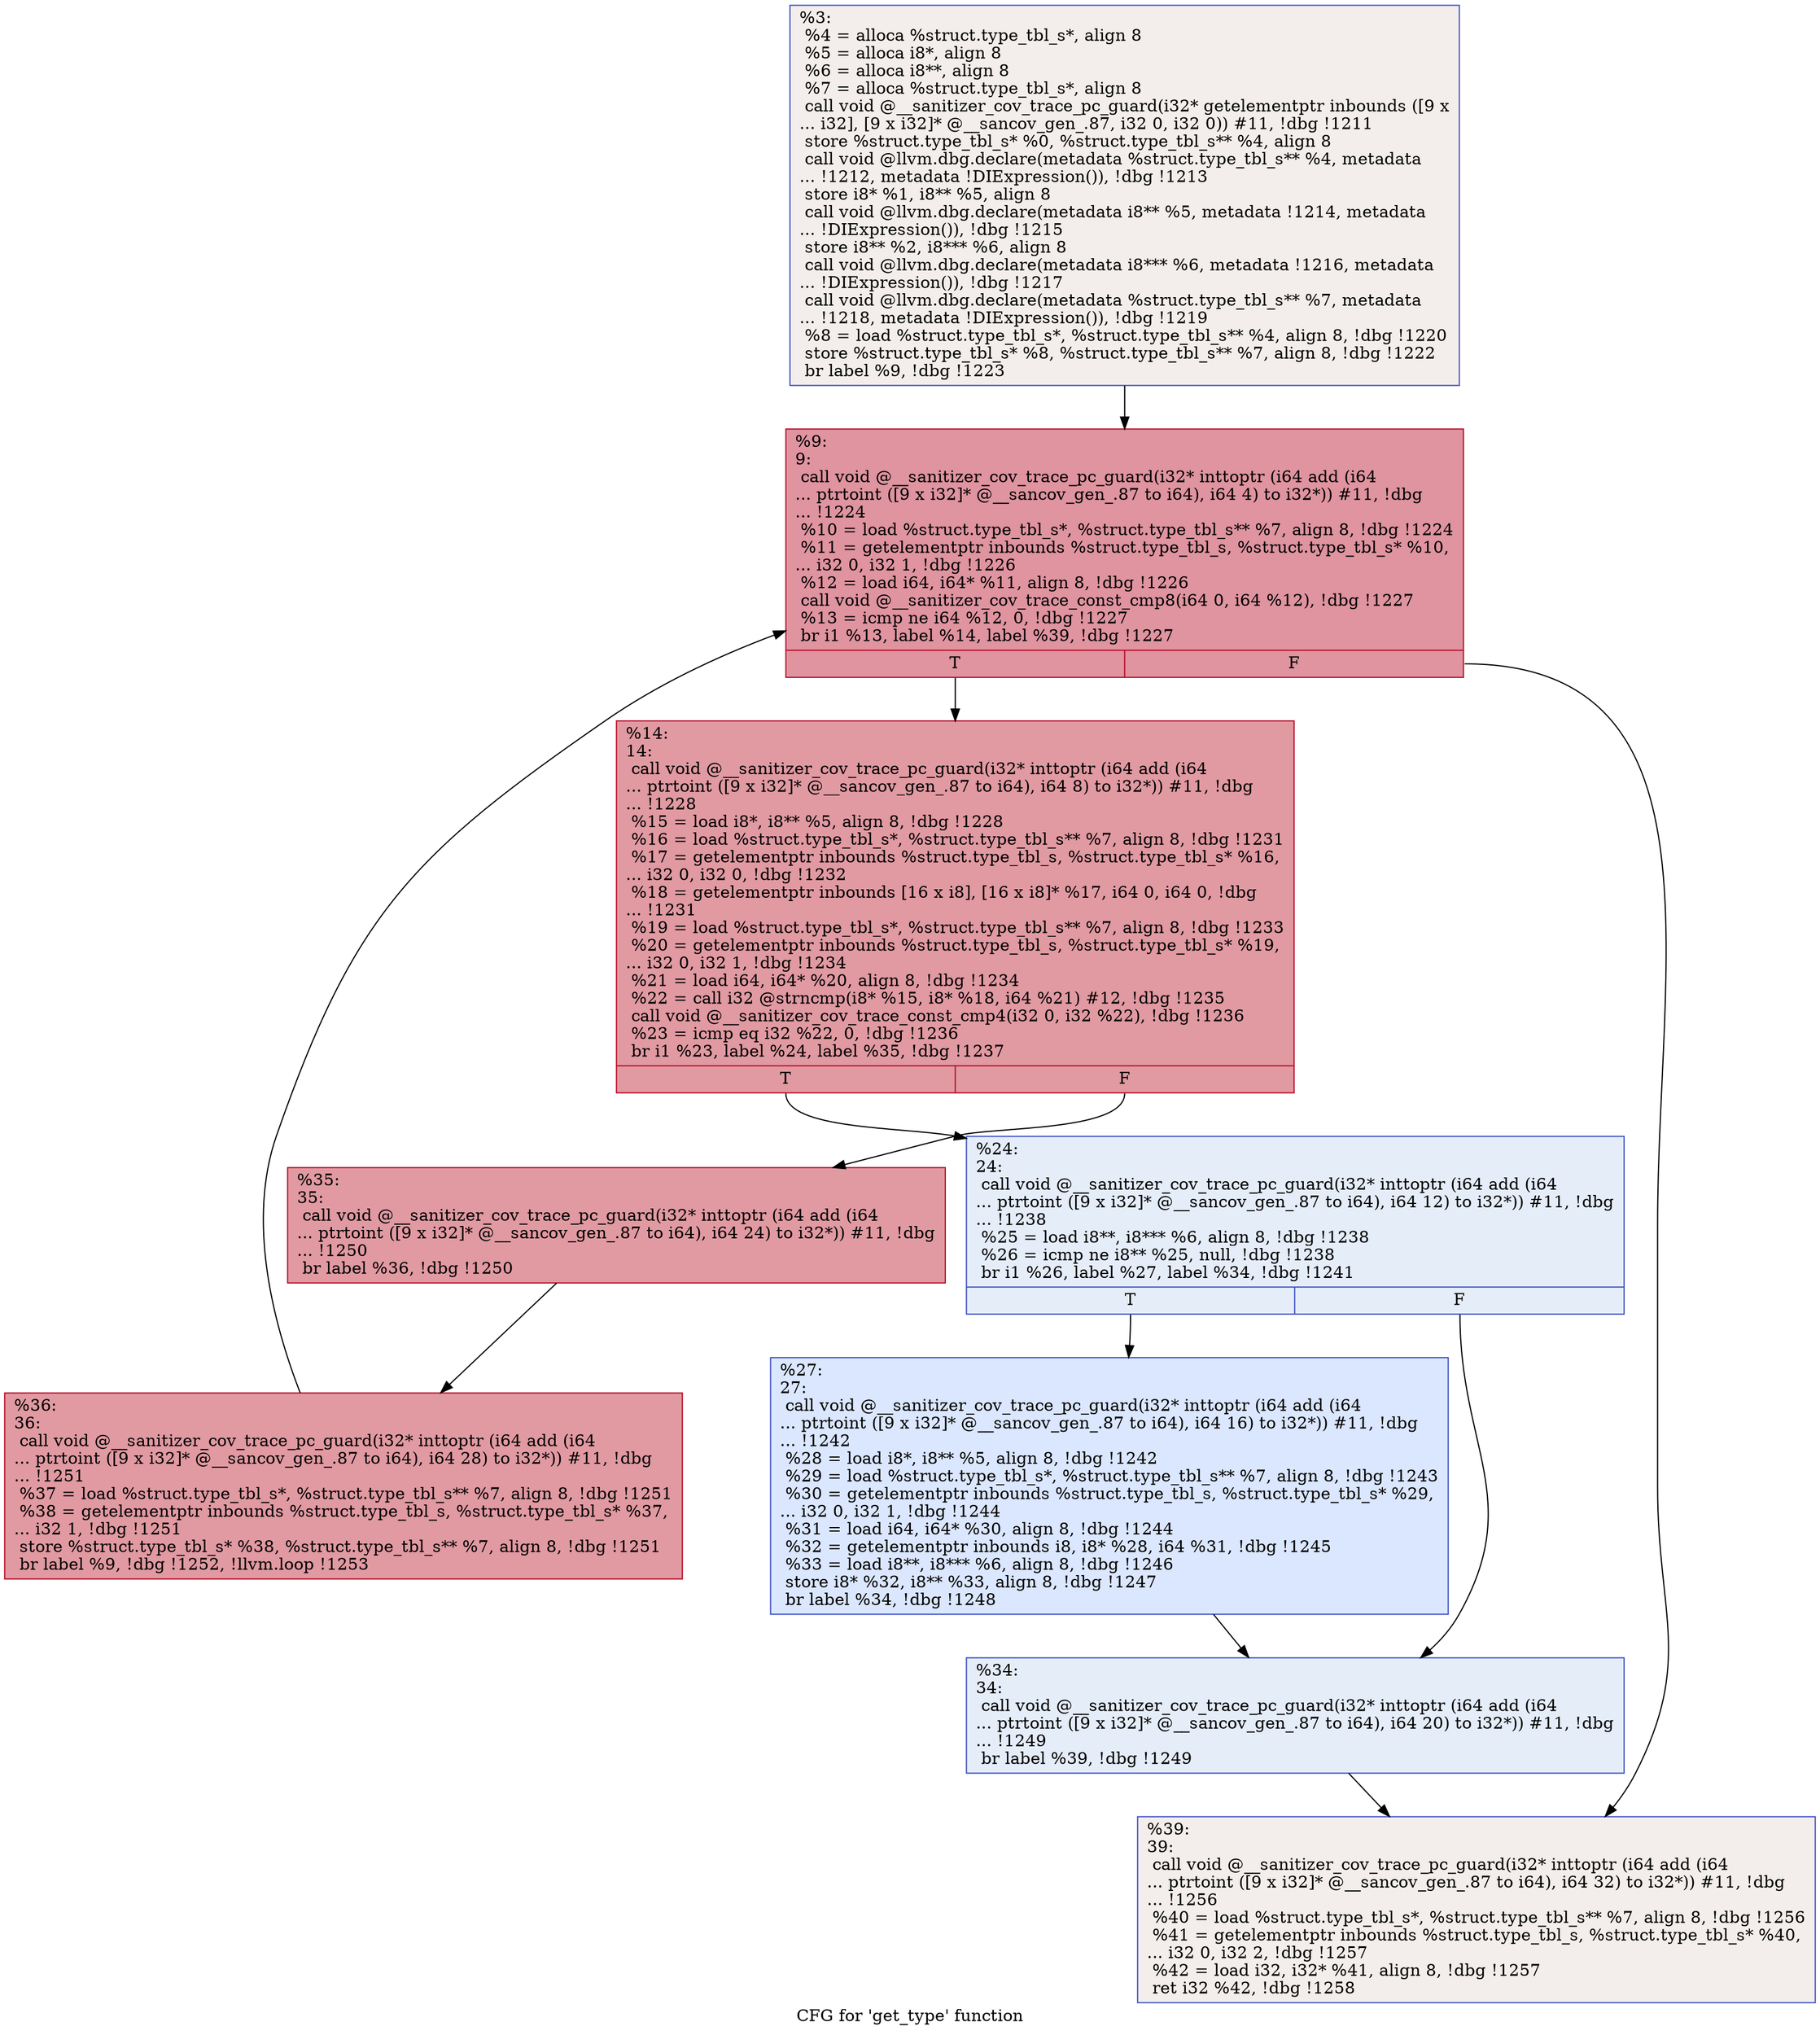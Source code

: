 digraph "CFG for 'get_type' function" {
	label="CFG for 'get_type' function";

	Node0x55555593f8b0 [shape=record,color="#3d50c3ff", style=filled, fillcolor="#e5d8d170",label="{%3:\l  %4 = alloca %struct.type_tbl_s*, align 8\l  %5 = alloca i8*, align 8\l  %6 = alloca i8**, align 8\l  %7 = alloca %struct.type_tbl_s*, align 8\l  call void @__sanitizer_cov_trace_pc_guard(i32* getelementptr inbounds ([9 x\l... i32], [9 x i32]* @__sancov_gen_.87, i32 0, i32 0)) #11, !dbg !1211\l  store %struct.type_tbl_s* %0, %struct.type_tbl_s** %4, align 8\l  call void @llvm.dbg.declare(metadata %struct.type_tbl_s** %4, metadata\l... !1212, metadata !DIExpression()), !dbg !1213\l  store i8* %1, i8** %5, align 8\l  call void @llvm.dbg.declare(metadata i8** %5, metadata !1214, metadata\l... !DIExpression()), !dbg !1215\l  store i8** %2, i8*** %6, align 8\l  call void @llvm.dbg.declare(metadata i8*** %6, metadata !1216, metadata\l... !DIExpression()), !dbg !1217\l  call void @llvm.dbg.declare(metadata %struct.type_tbl_s** %7, metadata\l... !1218, metadata !DIExpression()), !dbg !1219\l  %8 = load %struct.type_tbl_s*, %struct.type_tbl_s** %4, align 8, !dbg !1220\l  store %struct.type_tbl_s* %8, %struct.type_tbl_s** %7, align 8, !dbg !1222\l  br label %9, !dbg !1223\l}"];
	Node0x55555593f8b0 -> Node0x55555593f900;
	Node0x55555593f900 [shape=record,color="#b70d28ff", style=filled, fillcolor="#b70d2870",label="{%9:\l9:                                                \l  call void @__sanitizer_cov_trace_pc_guard(i32* inttoptr (i64 add (i64\l... ptrtoint ([9 x i32]* @__sancov_gen_.87 to i64), i64 4) to i32*)) #11, !dbg\l... !1224\l  %10 = load %struct.type_tbl_s*, %struct.type_tbl_s** %7, align 8, !dbg !1224\l  %11 = getelementptr inbounds %struct.type_tbl_s, %struct.type_tbl_s* %10,\l... i32 0, i32 1, !dbg !1226\l  %12 = load i64, i64* %11, align 8, !dbg !1226\l  call void @__sanitizer_cov_trace_const_cmp8(i64 0, i64 %12), !dbg !1227\l  %13 = icmp ne i64 %12, 0, !dbg !1227\l  br i1 %13, label %14, label %39, !dbg !1227\l|{<s0>T|<s1>F}}"];
	Node0x55555593f900:s0 -> Node0x55555593f950;
	Node0x55555593f900:s1 -> Node0x55555593fb30;
	Node0x55555593f950 [shape=record,color="#b70d28ff", style=filled, fillcolor="#bb1b2c70",label="{%14:\l14:                                               \l  call void @__sanitizer_cov_trace_pc_guard(i32* inttoptr (i64 add (i64\l... ptrtoint ([9 x i32]* @__sancov_gen_.87 to i64), i64 8) to i32*)) #11, !dbg\l... !1228\l  %15 = load i8*, i8** %5, align 8, !dbg !1228\l  %16 = load %struct.type_tbl_s*, %struct.type_tbl_s** %7, align 8, !dbg !1231\l  %17 = getelementptr inbounds %struct.type_tbl_s, %struct.type_tbl_s* %16,\l... i32 0, i32 0, !dbg !1232\l  %18 = getelementptr inbounds [16 x i8], [16 x i8]* %17, i64 0, i64 0, !dbg\l... !1231\l  %19 = load %struct.type_tbl_s*, %struct.type_tbl_s** %7, align 8, !dbg !1233\l  %20 = getelementptr inbounds %struct.type_tbl_s, %struct.type_tbl_s* %19,\l... i32 0, i32 1, !dbg !1234\l  %21 = load i64, i64* %20, align 8, !dbg !1234\l  %22 = call i32 @strncmp(i8* %15, i8* %18, i64 %21) #12, !dbg !1235\l  call void @__sanitizer_cov_trace_const_cmp4(i32 0, i32 %22), !dbg !1236\l  %23 = icmp eq i32 %22, 0, !dbg !1236\l  br i1 %23, label %24, label %35, !dbg !1237\l|{<s0>T|<s1>F}}"];
	Node0x55555593f950:s0 -> Node0x55555593f9a0;
	Node0x55555593f950:s1 -> Node0x55555593fa90;
	Node0x55555593f9a0 [shape=record,color="#3d50c3ff", style=filled, fillcolor="#c5d6f270",label="{%24:\l24:                                               \l  call void @__sanitizer_cov_trace_pc_guard(i32* inttoptr (i64 add (i64\l... ptrtoint ([9 x i32]* @__sancov_gen_.87 to i64), i64 12) to i32*)) #11, !dbg\l... !1238\l  %25 = load i8**, i8*** %6, align 8, !dbg !1238\l  %26 = icmp ne i8** %25, null, !dbg !1238\l  br i1 %26, label %27, label %34, !dbg !1241\l|{<s0>T|<s1>F}}"];
	Node0x55555593f9a0:s0 -> Node0x55555593f9f0;
	Node0x55555593f9a0:s1 -> Node0x55555593fa40;
	Node0x55555593f9f0 [shape=record,color="#3d50c3ff", style=filled, fillcolor="#aec9fc70",label="{%27:\l27:                                               \l  call void @__sanitizer_cov_trace_pc_guard(i32* inttoptr (i64 add (i64\l... ptrtoint ([9 x i32]* @__sancov_gen_.87 to i64), i64 16) to i32*)) #11, !dbg\l... !1242\l  %28 = load i8*, i8** %5, align 8, !dbg !1242\l  %29 = load %struct.type_tbl_s*, %struct.type_tbl_s** %7, align 8, !dbg !1243\l  %30 = getelementptr inbounds %struct.type_tbl_s, %struct.type_tbl_s* %29,\l... i32 0, i32 1, !dbg !1244\l  %31 = load i64, i64* %30, align 8, !dbg !1244\l  %32 = getelementptr inbounds i8, i8* %28, i64 %31, !dbg !1245\l  %33 = load i8**, i8*** %6, align 8, !dbg !1246\l  store i8* %32, i8** %33, align 8, !dbg !1247\l  br label %34, !dbg !1248\l}"];
	Node0x55555593f9f0 -> Node0x55555593fa40;
	Node0x55555593fa40 [shape=record,color="#3d50c3ff", style=filled, fillcolor="#c5d6f270",label="{%34:\l34:                                               \l  call void @__sanitizer_cov_trace_pc_guard(i32* inttoptr (i64 add (i64\l... ptrtoint ([9 x i32]* @__sancov_gen_.87 to i64), i64 20) to i32*)) #11, !dbg\l... !1249\l  br label %39, !dbg !1249\l}"];
	Node0x55555593fa40 -> Node0x55555593fb30;
	Node0x55555593fa90 [shape=record,color="#b70d28ff", style=filled, fillcolor="#bb1b2c70",label="{%35:\l35:                                               \l  call void @__sanitizer_cov_trace_pc_guard(i32* inttoptr (i64 add (i64\l... ptrtoint ([9 x i32]* @__sancov_gen_.87 to i64), i64 24) to i32*)) #11, !dbg\l... !1250\l  br label %36, !dbg !1250\l}"];
	Node0x55555593fa90 -> Node0x55555593fae0;
	Node0x55555593fae0 [shape=record,color="#b70d28ff", style=filled, fillcolor="#bb1b2c70",label="{%36:\l36:                                               \l  call void @__sanitizer_cov_trace_pc_guard(i32* inttoptr (i64 add (i64\l... ptrtoint ([9 x i32]* @__sancov_gen_.87 to i64), i64 28) to i32*)) #11, !dbg\l... !1251\l  %37 = load %struct.type_tbl_s*, %struct.type_tbl_s** %7, align 8, !dbg !1251\l  %38 = getelementptr inbounds %struct.type_tbl_s, %struct.type_tbl_s* %37,\l... i32 1, !dbg !1251\l  store %struct.type_tbl_s* %38, %struct.type_tbl_s** %7, align 8, !dbg !1251\l  br label %9, !dbg !1252, !llvm.loop !1253\l}"];
	Node0x55555593fae0 -> Node0x55555593f900;
	Node0x55555593fb30 [shape=record,color="#3d50c3ff", style=filled, fillcolor="#e5d8d170",label="{%39:\l39:                                               \l  call void @__sanitizer_cov_trace_pc_guard(i32* inttoptr (i64 add (i64\l... ptrtoint ([9 x i32]* @__sancov_gen_.87 to i64), i64 32) to i32*)) #11, !dbg\l... !1256\l  %40 = load %struct.type_tbl_s*, %struct.type_tbl_s** %7, align 8, !dbg !1256\l  %41 = getelementptr inbounds %struct.type_tbl_s, %struct.type_tbl_s* %40,\l... i32 0, i32 2, !dbg !1257\l  %42 = load i32, i32* %41, align 8, !dbg !1257\l  ret i32 %42, !dbg !1258\l}"];
}
